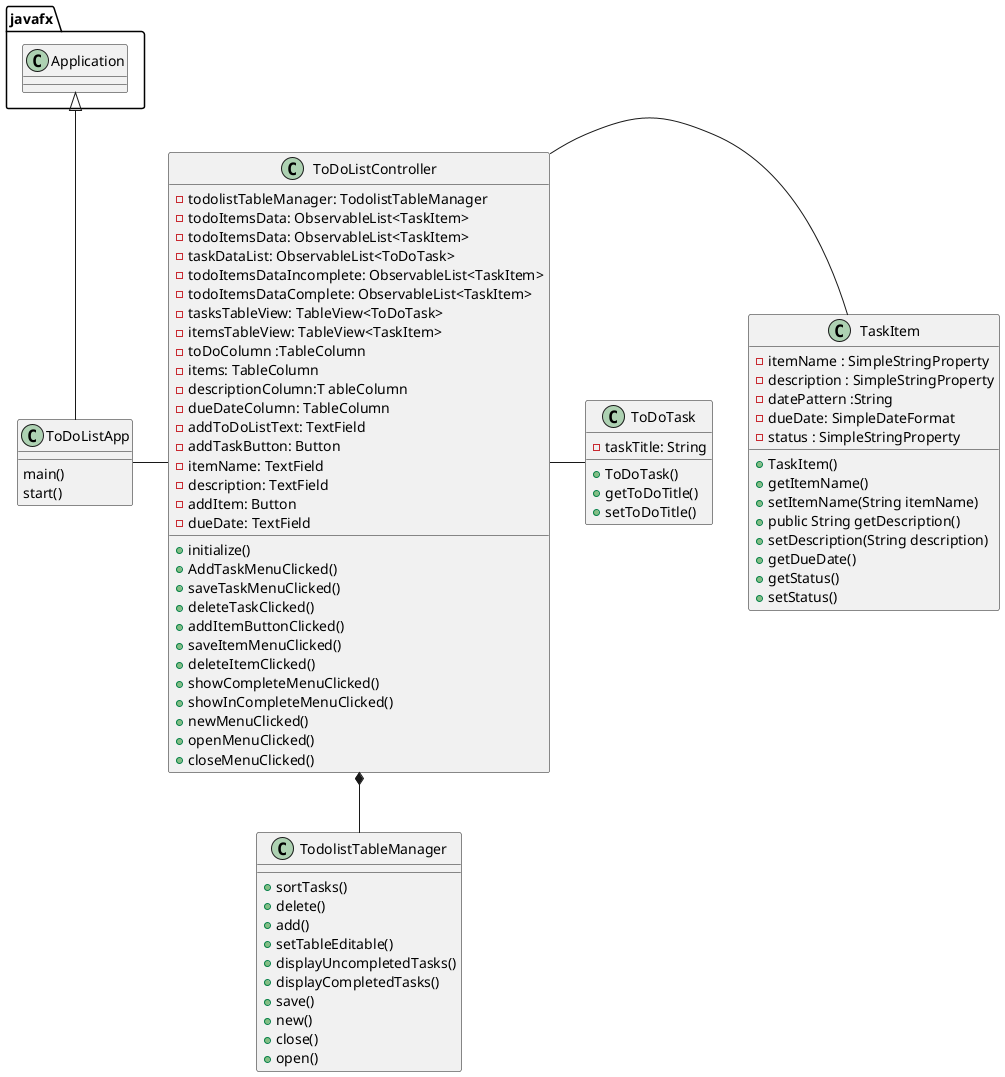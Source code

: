 @startuml
class TodolistTableManager{
+ sortTasks()
+ delete()
+ add()
+ setTableEditable()
+ displayUncompletedTasks()
+ displayCompletedTasks()
+ save()
+ new()
+ close()
+ open()
}

class ToDoListController {
    - todolistTableManager: TodolistTableManager
    - todoItemsData: ObservableList<TaskItem>
    - todoItemsData: ObservableList<TaskItem>
    - taskDataList: ObservableList<ToDoTask>
    - todoItemsDataIncomplete: ObservableList<TaskItem>
    - todoItemsDataComplete: ObservableList<TaskItem>
    - tasksTableView: TableView<ToDoTask>
    - itemsTableView: TableView<TaskItem>
    - toDoColumn :TableColumn
    - items: TableColumn
    - descriptionColumn:T ableColumn
    - dueDateColumn: TableColumn
    - addToDoListText: TextField
    - addTaskButton: Button
    - itemName: TextField
    - description: TextField
    - addItem: Button
    - dueDate: TextField

 + initialize()
 + AddTaskMenuClicked()
 + saveTaskMenuClicked()
 + deleteTaskClicked()
 + addItemButtonClicked()
 + saveItemMenuClicked()
 + deleteItemClicked()
 + showCompleteMenuClicked()
 + showInCompleteMenuClicked()
 + newMenuClicked()
 + openMenuClicked()
 + closeMenuClicked()


}

class ToDoTask{
- taskTitle: String
+ ToDoTask()
+ getToDoTitle()
+ setToDoTitle()
}

class TaskItem{
    -  itemName : SimpleStringProperty
    -  description : SimpleStringProperty
    -  datePattern :String
    -  dueDate: SimpleDateFormat
    -  status : SimpleStringProperty
+ TaskItem()
+ getItemName()
+ setItemName(String itemName)
+ public String getDescription()
+ setDescription(String description)
+ getDueDate()
+ getStatus()
+ setStatus()

}
class ToDoListApp{
main()
start()
}

javafx.Application <|-- ToDoListApp
ToDoListApp - ToDoListController
ToDoListController - TaskItem
ToDoListController - ToDoTask
ToDoListController *-- TodolistTableManager
@enduml